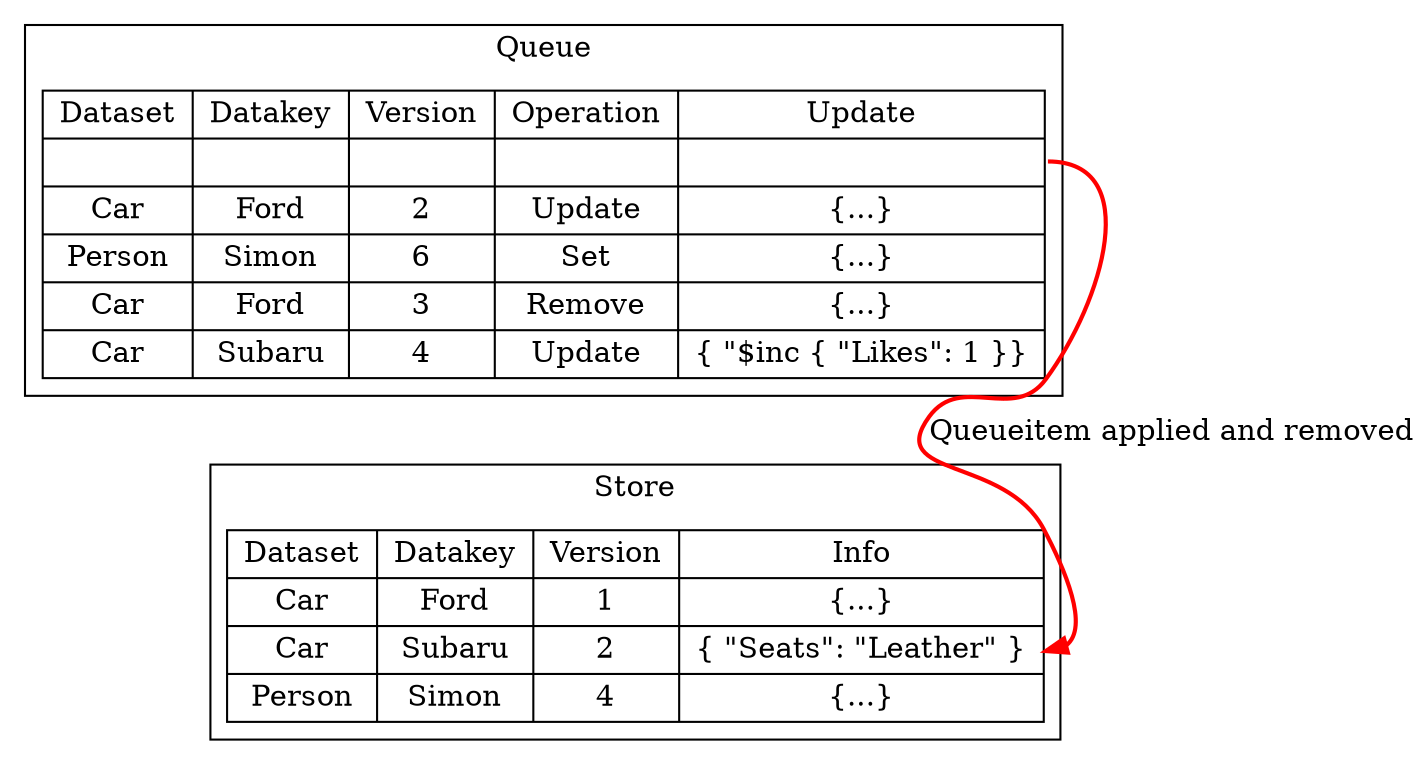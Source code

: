 digraph structs {
	node [shape=record];
	subgraph clusterqueue {
		label = "Queue";
		structqueue [shape=record,label="{ Dataset | <f1> | Car | Person | Car | <f2> Car }|{ Datakey | | Ford | Simon | Ford | Subaru }|{ Version | | 2 | 6 | 3 | 4 }|{ Operation | | Update | Set | Remove | Update }|{ Update | <f3> | \{...\} | \{...\} | \{...\} | <f4> \{ \"$inc \{ \"Likes\": 1 \}\} }"];
	}
	subgraph clusterstore {
		label = "Store";
		structstore [shape=record,label="{ Dataset | Car | Car | Person }|{ Datakey | Ford | Subaru | Simon }|{ Version | 1 |  2 | 4 }|{ Info | \{...\} | <f0> \{ \"Seats\": \"Leather\" \} | \{...\} }"];
	}
	structqueue:f3 -> structstore:f0 [color="red",style="bold",label="Queueitem applied and removed"];
}
